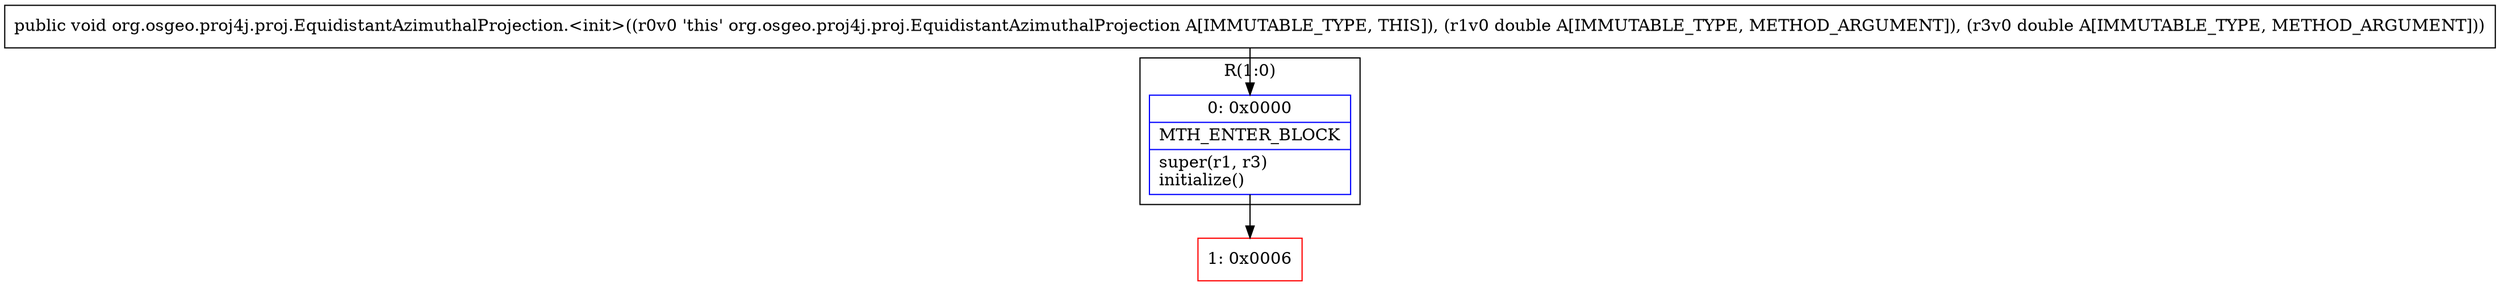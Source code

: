 digraph "CFG fororg.osgeo.proj4j.proj.EquidistantAzimuthalProjection.\<init\>(DD)V" {
subgraph cluster_Region_2128850673 {
label = "R(1:0)";
node [shape=record,color=blue];
Node_0 [shape=record,label="{0\:\ 0x0000|MTH_ENTER_BLOCK\l|super(r1, r3)\linitialize()\l}"];
}
Node_1 [shape=record,color=red,label="{1\:\ 0x0006}"];
MethodNode[shape=record,label="{public void org.osgeo.proj4j.proj.EquidistantAzimuthalProjection.\<init\>((r0v0 'this' org.osgeo.proj4j.proj.EquidistantAzimuthalProjection A[IMMUTABLE_TYPE, THIS]), (r1v0 double A[IMMUTABLE_TYPE, METHOD_ARGUMENT]), (r3v0 double A[IMMUTABLE_TYPE, METHOD_ARGUMENT])) }"];
MethodNode -> Node_0;
Node_0 -> Node_1;
}

